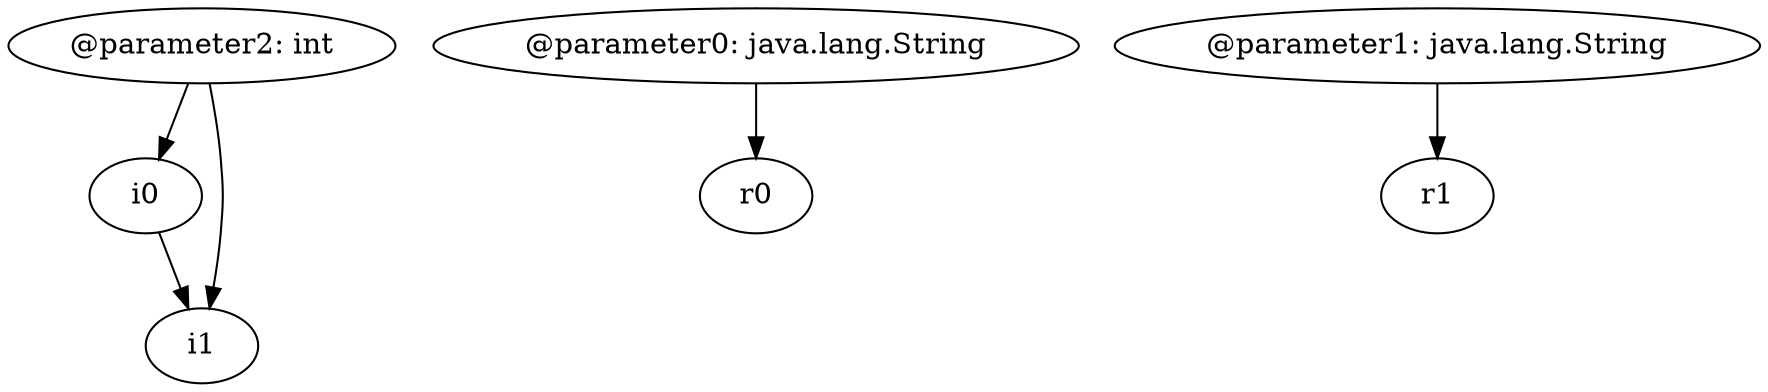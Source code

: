 digraph g {
0[label="i0"]
1[label="i1"]
0->1[label=""]
2[label="@parameter0: java.lang.String"]
3[label="r0"]
2->3[label=""]
4[label="@parameter2: int"]
4->0[label=""]
5[label="@parameter1: java.lang.String"]
6[label="r1"]
5->6[label=""]
4->1[label=""]
}